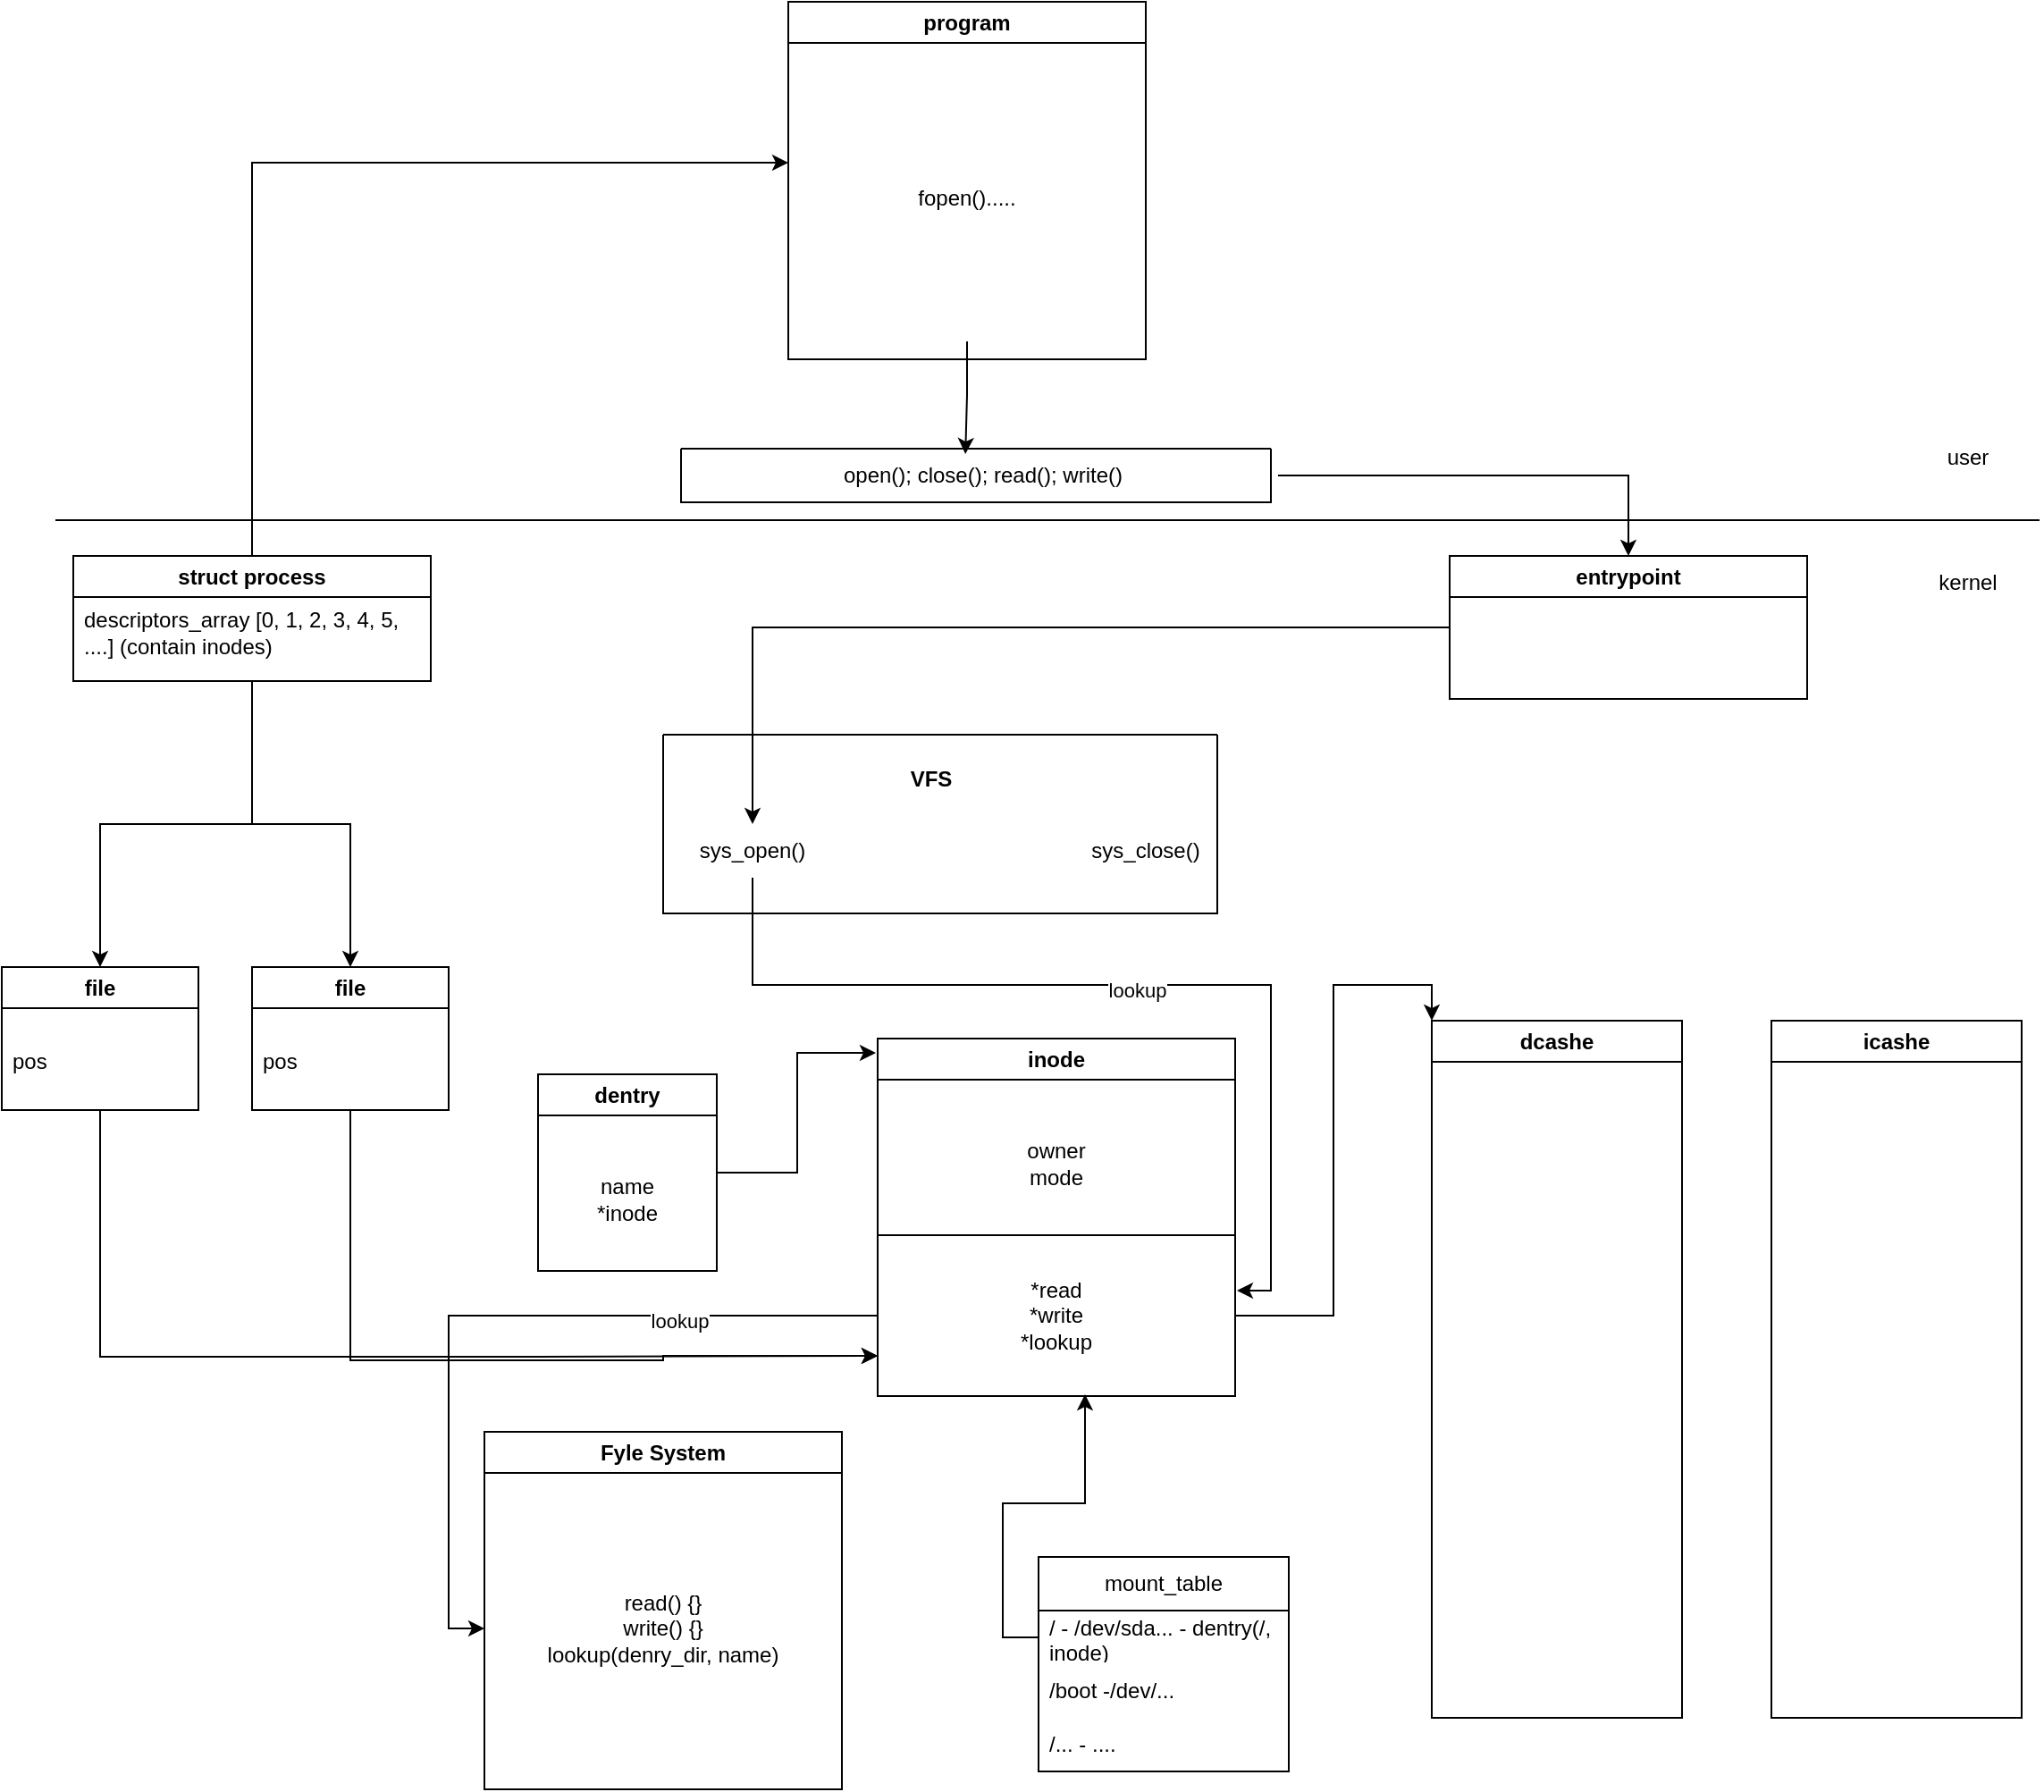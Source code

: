 <mxfile version="24.1.0" type="device">
  <diagram name="Страница — 1" id="IXJMaJb63KAWrdrtdYqe">
    <mxGraphModel dx="2191" dy="2012" grid="1" gridSize="10" guides="1" tooltips="1" connect="1" arrows="1" fold="1" page="1" pageScale="1" pageWidth="827" pageHeight="1169" math="0" shadow="0">
      <root>
        <mxCell id="0" />
        <mxCell id="1" parent="0" />
        <mxCell id="B7__qUB6aCvDqMK9YCRs-2" value="" style="endArrow=none;html=1;rounded=0;" parent="1" edge="1">
          <mxGeometry width="50" height="50" relative="1" as="geometry">
            <mxPoint x="850" y="210" as="sourcePoint" />
            <mxPoint x="-260" y="210" as="targetPoint" />
          </mxGeometry>
        </mxCell>
        <mxCell id="B7__qUB6aCvDqMK9YCRs-3" value="user" style="text;html=1;align=center;verticalAlign=middle;whiteSpace=wrap;rounded=0;" parent="1" vertex="1">
          <mxGeometry x="780" y="160" width="60" height="30" as="geometry" />
        </mxCell>
        <mxCell id="B7__qUB6aCvDqMK9YCRs-4" value="kernel" style="text;html=1;align=center;verticalAlign=middle;whiteSpace=wrap;rounded=0;" parent="1" vertex="1">
          <mxGeometry x="780" y="230" width="60" height="30" as="geometry" />
        </mxCell>
        <mxCell id="B7__qUB6aCvDqMK9YCRs-32" style="edgeStyle=orthogonalEdgeStyle;rounded=0;orthogonalLoop=1;jettySize=auto;html=1;entryX=0.5;entryY=0;entryDx=0;entryDy=0;" parent="1" source="B7__qUB6aCvDqMK9YCRs-5" target="B7__qUB6aCvDqMK9YCRs-31" edge="1">
          <mxGeometry relative="1" as="geometry" />
        </mxCell>
        <mxCell id="B7__qUB6aCvDqMK9YCRs-5" value="open(); close(); read(); write()" style="text;html=1;align=center;verticalAlign=middle;whiteSpace=wrap;rounded=0;" parent="1" vertex="1">
          <mxGeometry x="94" y="170" width="330" height="30" as="geometry" />
        </mxCell>
        <mxCell id="B7__qUB6aCvDqMK9YCRs-6" value="&lt;b&gt;VFS&lt;/b&gt;" style="text;html=1;align=center;verticalAlign=middle;whiteSpace=wrap;rounded=0;" parent="1" vertex="1">
          <mxGeometry x="200" y="340" width="60" height="30" as="geometry" />
        </mxCell>
        <mxCell id="B7__qUB6aCvDqMK9YCRs-8" value="sys_close()" style="text;html=1;align=center;verticalAlign=middle;whiteSpace=wrap;rounded=0;" parent="1" vertex="1">
          <mxGeometry x="320" y="380" width="60" height="30" as="geometry" />
        </mxCell>
        <mxCell id="B7__qUB6aCvDqMK9YCRs-9" value="dentry" style="swimlane;whiteSpace=wrap;html=1;" parent="1" vertex="1">
          <mxGeometry x="10" y="520" width="100" height="110" as="geometry" />
        </mxCell>
        <mxCell id="B7__qUB6aCvDqMK9YCRs-12" value="name&lt;div&gt;*inode&lt;/div&gt;" style="text;html=1;align=center;verticalAlign=middle;whiteSpace=wrap;rounded=0;" parent="B7__qUB6aCvDqMK9YCRs-9" vertex="1">
          <mxGeometry y="30" width="100" height="80" as="geometry" />
        </mxCell>
        <mxCell id="B7__qUB6aCvDqMK9YCRs-13" value="inode" style="swimlane;whiteSpace=wrap;html=1;" parent="1" vertex="1">
          <mxGeometry x="200" y="500" width="200" height="200" as="geometry" />
        </mxCell>
        <mxCell id="B7__qUB6aCvDqMK9YCRs-14" value="" style="endArrow=none;html=1;rounded=0;" parent="B7__qUB6aCvDqMK9YCRs-13" edge="1">
          <mxGeometry width="50" height="50" relative="1" as="geometry">
            <mxPoint y="110" as="sourcePoint" />
            <mxPoint x="200" y="110" as="targetPoint" />
          </mxGeometry>
        </mxCell>
        <mxCell id="B7__qUB6aCvDqMK9YCRs-15" value="owner&lt;div&gt;mode&lt;/div&gt;" style="text;html=1;align=center;verticalAlign=middle;whiteSpace=wrap;rounded=0;" parent="B7__qUB6aCvDqMK9YCRs-13" vertex="1">
          <mxGeometry y="30" width="200" height="80" as="geometry" />
        </mxCell>
        <mxCell id="B7__qUB6aCvDqMK9YCRs-16" value="*read&lt;div&gt;*write&lt;/div&gt;&lt;div&gt;*lookup&lt;/div&gt;" style="text;html=1;align=center;verticalAlign=middle;whiteSpace=wrap;rounded=0;" parent="B7__qUB6aCvDqMK9YCRs-13" vertex="1">
          <mxGeometry y="110" width="200" height="90" as="geometry" />
        </mxCell>
        <mxCell id="B7__qUB6aCvDqMK9YCRs-17" value="Fyle System" style="swimlane;whiteSpace=wrap;html=1;" parent="1" vertex="1">
          <mxGeometry x="-20" y="720" width="200" height="200" as="geometry" />
        </mxCell>
        <mxCell id="B7__qUB6aCvDqMK9YCRs-18" value="read() {}&lt;div&gt;write() {}&lt;/div&gt;&lt;div&gt;lookup(denry_dir, name)&lt;/div&gt;" style="text;html=1;align=center;verticalAlign=middle;whiteSpace=wrap;rounded=0;" parent="B7__qUB6aCvDqMK9YCRs-17" vertex="1">
          <mxGeometry y="20" width="200" height="180" as="geometry" />
        </mxCell>
        <mxCell id="B7__qUB6aCvDqMK9YCRs-19" style="edgeStyle=orthogonalEdgeStyle;rounded=0;orthogonalLoop=1;jettySize=auto;html=1;entryX=-0.005;entryY=0.04;entryDx=0;entryDy=0;entryPerimeter=0;" parent="1" source="B7__qUB6aCvDqMK9YCRs-9" target="B7__qUB6aCvDqMK9YCRs-13" edge="1">
          <mxGeometry relative="1" as="geometry" />
        </mxCell>
        <mxCell id="B7__qUB6aCvDqMK9YCRs-20" style="edgeStyle=orthogonalEdgeStyle;rounded=0;orthogonalLoop=1;jettySize=auto;html=1;entryX=0;entryY=0.5;entryDx=0;entryDy=0;" parent="1" source="B7__qUB6aCvDqMK9YCRs-16" target="B7__qUB6aCvDqMK9YCRs-18" edge="1">
          <mxGeometry relative="1" as="geometry" />
        </mxCell>
        <mxCell id="B7__qUB6aCvDqMK9YCRs-43" value="lookup" style="edgeLabel;html=1;align=center;verticalAlign=middle;resizable=0;points=[];" parent="B7__qUB6aCvDqMK9YCRs-20" vertex="1" connectable="0">
          <mxGeometry x="-0.49" y="3" relative="1" as="geometry">
            <mxPoint as="offset" />
          </mxGeometry>
        </mxCell>
        <mxCell id="B7__qUB6aCvDqMK9YCRs-22" value="mount_table" style="swimlane;fontStyle=0;childLayout=stackLayout;horizontal=1;startSize=30;horizontalStack=0;resizeParent=1;resizeParentMax=0;resizeLast=0;collapsible=1;marginBottom=0;whiteSpace=wrap;html=1;" parent="1" vertex="1">
          <mxGeometry x="290" y="790" width="140" height="120" as="geometry" />
        </mxCell>
        <mxCell id="B7__qUB6aCvDqMK9YCRs-23" value="/ - /dev/sda... - dentry(/, inode)" style="text;strokeColor=none;fillColor=none;align=left;verticalAlign=middle;spacingLeft=4;spacingRight=4;overflow=hidden;points=[[0,0.5],[1,0.5]];portConstraint=eastwest;rotatable=0;whiteSpace=wrap;html=1;" parent="B7__qUB6aCvDqMK9YCRs-22" vertex="1">
          <mxGeometry y="30" width="140" height="30" as="geometry" />
        </mxCell>
        <mxCell id="B7__qUB6aCvDqMK9YCRs-24" value="/boot -/dev/..." style="text;strokeColor=none;fillColor=none;align=left;verticalAlign=middle;spacingLeft=4;spacingRight=4;overflow=hidden;points=[[0,0.5],[1,0.5]];portConstraint=eastwest;rotatable=0;whiteSpace=wrap;html=1;" parent="B7__qUB6aCvDqMK9YCRs-22" vertex="1">
          <mxGeometry y="60" width="140" height="30" as="geometry" />
        </mxCell>
        <mxCell id="B7__qUB6aCvDqMK9YCRs-25" value="/... - ...." style="text;strokeColor=none;fillColor=none;align=left;verticalAlign=middle;spacingLeft=4;spacingRight=4;overflow=hidden;points=[[0,0.5],[1,0.5]];portConstraint=eastwest;rotatable=0;whiteSpace=wrap;html=1;" parent="B7__qUB6aCvDqMK9YCRs-22" vertex="1">
          <mxGeometry y="90" width="140" height="30" as="geometry" />
        </mxCell>
        <mxCell id="B7__qUB6aCvDqMK9YCRs-27" style="edgeStyle=orthogonalEdgeStyle;rounded=0;orthogonalLoop=1;jettySize=auto;html=1;exitX=0;exitY=0.5;exitDx=0;exitDy=0;entryX=0.58;entryY=0.989;entryDx=0;entryDy=0;entryPerimeter=0;" parent="1" source="B7__qUB6aCvDqMK9YCRs-23" target="B7__qUB6aCvDqMK9YCRs-16" edge="1">
          <mxGeometry relative="1" as="geometry" />
        </mxCell>
        <mxCell id="B7__qUB6aCvDqMK9YCRs-28" value="dcashe" style="swimlane;whiteSpace=wrap;html=1;startSize=23;" parent="1" vertex="1">
          <mxGeometry x="510" y="490" width="140" height="390" as="geometry" />
        </mxCell>
        <mxCell id="B7__qUB6aCvDqMK9YCRs-29" value="icashe" style="swimlane;whiteSpace=wrap;html=1;" parent="1" vertex="1">
          <mxGeometry x="700" y="490" width="140" height="390" as="geometry" />
        </mxCell>
        <mxCell id="B7__qUB6aCvDqMK9YCRs-30" style="edgeStyle=orthogonalEdgeStyle;rounded=0;orthogonalLoop=1;jettySize=auto;html=1;exitX=1;exitY=0.5;exitDx=0;exitDy=0;entryX=0;entryY=0;entryDx=0;entryDy=0;" parent="1" source="B7__qUB6aCvDqMK9YCRs-16" target="B7__qUB6aCvDqMK9YCRs-28" edge="1">
          <mxGeometry relative="1" as="geometry" />
        </mxCell>
        <mxCell id="B7__qUB6aCvDqMK9YCRs-36" style="edgeStyle=orthogonalEdgeStyle;rounded=0;orthogonalLoop=1;jettySize=auto;html=1;" parent="1" source="B7__qUB6aCvDqMK9YCRs-31" target="B7__qUB6aCvDqMK9YCRs-7" edge="1">
          <mxGeometry relative="1" as="geometry" />
        </mxCell>
        <mxCell id="B7__qUB6aCvDqMK9YCRs-31" value="entrypoint" style="swimlane;whiteSpace=wrap;html=1;" parent="1" vertex="1">
          <mxGeometry x="520" y="230" width="200" height="80" as="geometry" />
        </mxCell>
        <mxCell id="B7__qUB6aCvDqMK9YCRs-33" value="" style="swimlane;startSize=0;" parent="1" vertex="1">
          <mxGeometry x="80" y="330" width="310" height="100" as="geometry" />
        </mxCell>
        <mxCell id="B7__qUB6aCvDqMK9YCRs-7" value="sys_open()" style="text;html=1;align=center;verticalAlign=middle;whiteSpace=wrap;rounded=0;" parent="B7__qUB6aCvDqMK9YCRs-33" vertex="1">
          <mxGeometry x="20" y="50" width="60" height="30" as="geometry" />
        </mxCell>
        <mxCell id="B7__qUB6aCvDqMK9YCRs-57" style="edgeStyle=orthogonalEdgeStyle;rounded=0;orthogonalLoop=1;jettySize=auto;html=1;exitX=0.5;exitY=1;exitDx=0;exitDy=0;" parent="1" source="B7__qUB6aCvDqMK9YCRs-37" target="B7__qUB6aCvDqMK9YCRs-53" edge="1">
          <mxGeometry relative="1" as="geometry" />
        </mxCell>
        <mxCell id="B7__qUB6aCvDqMK9YCRs-58" style="edgeStyle=orthogonalEdgeStyle;rounded=0;orthogonalLoop=1;jettySize=auto;html=1;exitX=0.5;exitY=1;exitDx=0;exitDy=0;entryX=0.5;entryY=0;entryDx=0;entryDy=0;" parent="1" source="B7__qUB6aCvDqMK9YCRs-37" target="B7__qUB6aCvDqMK9YCRs-55" edge="1">
          <mxGeometry relative="1" as="geometry" />
        </mxCell>
        <mxCell id="B7__qUB6aCvDqMK9YCRs-37" value="struct process" style="swimlane;whiteSpace=wrap;html=1;" parent="1" vertex="1">
          <mxGeometry x="-250" y="230" width="200" height="70" as="geometry" />
        </mxCell>
        <mxCell id="B7__qUB6aCvDqMK9YCRs-39" value="descriptors_array [0, 1, 2, 3, 4, 5, ....] (contain inodes)" style="text;strokeColor=none;fillColor=none;align=left;verticalAlign=middle;spacingLeft=4;spacingRight=4;overflow=hidden;points=[[0,0.5],[1,0.5]];portConstraint=eastwest;rotatable=0;whiteSpace=wrap;html=1;" parent="B7__qUB6aCvDqMK9YCRs-37" vertex="1">
          <mxGeometry y="25" width="190" height="35" as="geometry" />
        </mxCell>
        <mxCell id="B7__qUB6aCvDqMK9YCRs-40" value="program" style="swimlane;whiteSpace=wrap;html=1;" parent="1" vertex="1">
          <mxGeometry x="150" y="-80" width="200" height="200" as="geometry" />
        </mxCell>
        <mxCell id="B7__qUB6aCvDqMK9YCRs-45" value="fopen()....." style="text;html=1;align=center;verticalAlign=middle;whiteSpace=wrap;rounded=0;" parent="B7__qUB6aCvDqMK9YCRs-40" vertex="1">
          <mxGeometry y="30" width="200" height="160" as="geometry" />
        </mxCell>
        <mxCell id="B7__qUB6aCvDqMK9YCRs-41" style="edgeStyle=orthogonalEdgeStyle;rounded=0;orthogonalLoop=1;jettySize=auto;html=1;entryX=1.005;entryY=0.344;entryDx=0;entryDy=0;entryPerimeter=0;" parent="1" source="B7__qUB6aCvDqMK9YCRs-7" target="B7__qUB6aCvDqMK9YCRs-16" edge="1">
          <mxGeometry relative="1" as="geometry">
            <Array as="points">
              <mxPoint x="130" y="470" />
              <mxPoint x="420" y="470" />
              <mxPoint x="420" y="641" />
            </Array>
          </mxGeometry>
        </mxCell>
        <mxCell id="B7__qUB6aCvDqMK9YCRs-42" value="lookup" style="edgeLabel;html=1;align=center;verticalAlign=middle;resizable=0;points=[];" parent="B7__qUB6aCvDqMK9YCRs-41" vertex="1" connectable="0">
          <mxGeometry x="0.018" y="-3" relative="1" as="geometry">
            <mxPoint as="offset" />
          </mxGeometry>
        </mxCell>
        <mxCell id="B7__qUB6aCvDqMK9YCRs-46" style="edgeStyle=orthogonalEdgeStyle;rounded=0;orthogonalLoop=1;jettySize=auto;html=1;entryX=0.47;entryY=0.1;entryDx=0;entryDy=0;entryPerimeter=0;" parent="1" source="B7__qUB6aCvDqMK9YCRs-45" target="B7__qUB6aCvDqMK9YCRs-5" edge="1">
          <mxGeometry relative="1" as="geometry" />
        </mxCell>
        <mxCell id="B7__qUB6aCvDqMK9YCRs-47" value="" style="swimlane;startSize=0;" parent="1" vertex="1">
          <mxGeometry x="90" y="170" width="330" height="30" as="geometry" />
        </mxCell>
        <mxCell id="B7__qUB6aCvDqMK9YCRs-48" style="edgeStyle=orthogonalEdgeStyle;rounded=0;orthogonalLoop=1;jettySize=auto;html=1;" parent="1" source="B7__qUB6aCvDqMK9YCRs-37" target="B7__qUB6aCvDqMK9YCRs-45" edge="1">
          <mxGeometry relative="1" as="geometry">
            <mxPoint x="80" y="40" as="targetPoint" />
            <Array as="points">
              <mxPoint x="-150" y="10" />
            </Array>
          </mxGeometry>
        </mxCell>
        <mxCell id="B7__qUB6aCvDqMK9YCRs-59" style="edgeStyle=orthogonalEdgeStyle;rounded=0;orthogonalLoop=1;jettySize=auto;html=1;entryX=0;entryY=0.75;entryDx=0;entryDy=0;" parent="1" source="B7__qUB6aCvDqMK9YCRs-53" target="B7__qUB6aCvDqMK9YCRs-16" edge="1">
          <mxGeometry relative="1" as="geometry">
            <Array as="points">
              <mxPoint x="-235" y="678" />
              <mxPoint x="10" y="678" />
            </Array>
          </mxGeometry>
        </mxCell>
        <mxCell id="B7__qUB6aCvDqMK9YCRs-53" value="file" style="swimlane;whiteSpace=wrap;html=1;" parent="1" vertex="1">
          <mxGeometry x="-290" y="460" width="110" height="80" as="geometry" />
        </mxCell>
        <mxCell id="B7__qUB6aCvDqMK9YCRs-54" value="pos" style="text;strokeColor=none;fillColor=none;align=left;verticalAlign=middle;spacingLeft=4;spacingRight=4;overflow=hidden;points=[[0,0.5],[1,0.5]];portConstraint=eastwest;rotatable=0;whiteSpace=wrap;html=1;" parent="B7__qUB6aCvDqMK9YCRs-53" vertex="1">
          <mxGeometry y="25" width="110" height="55" as="geometry" />
        </mxCell>
        <mxCell id="B7__qUB6aCvDqMK9YCRs-60" style="edgeStyle=orthogonalEdgeStyle;rounded=0;orthogonalLoop=1;jettySize=auto;html=1;entryX=0;entryY=0.75;entryDx=0;entryDy=0;" parent="1" source="B7__qUB6aCvDqMK9YCRs-55" target="B7__qUB6aCvDqMK9YCRs-16" edge="1">
          <mxGeometry relative="1" as="geometry">
            <Array as="points">
              <mxPoint x="-95" y="680" />
              <mxPoint x="80" y="680" />
              <mxPoint x="80" y="678" />
            </Array>
          </mxGeometry>
        </mxCell>
        <mxCell id="B7__qUB6aCvDqMK9YCRs-55" value="file" style="swimlane;whiteSpace=wrap;html=1;" parent="1" vertex="1">
          <mxGeometry x="-150" y="460" width="110" height="80" as="geometry" />
        </mxCell>
        <mxCell id="B7__qUB6aCvDqMK9YCRs-56" value="pos" style="text;strokeColor=none;fillColor=none;align=left;verticalAlign=middle;spacingLeft=4;spacingRight=4;overflow=hidden;points=[[0,0.5],[1,0.5]];portConstraint=eastwest;rotatable=0;whiteSpace=wrap;html=1;" parent="B7__qUB6aCvDqMK9YCRs-55" vertex="1">
          <mxGeometry y="25" width="110" height="55" as="geometry" />
        </mxCell>
      </root>
    </mxGraphModel>
  </diagram>
</mxfile>

